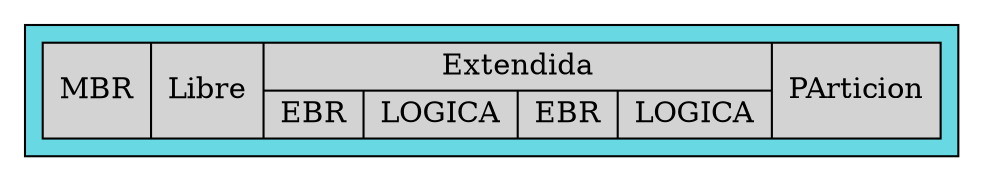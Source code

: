 digraph Disk {
    subgraph cluster_0 {
        bgcolor="#68d9e2"
        node [style="rounded" style=filled];
        node_D [shape=record label="MBR|Libre|{Extendida|{EBR|LOGICA|EBR|LOGICA}}|PArticion"];
    }
}